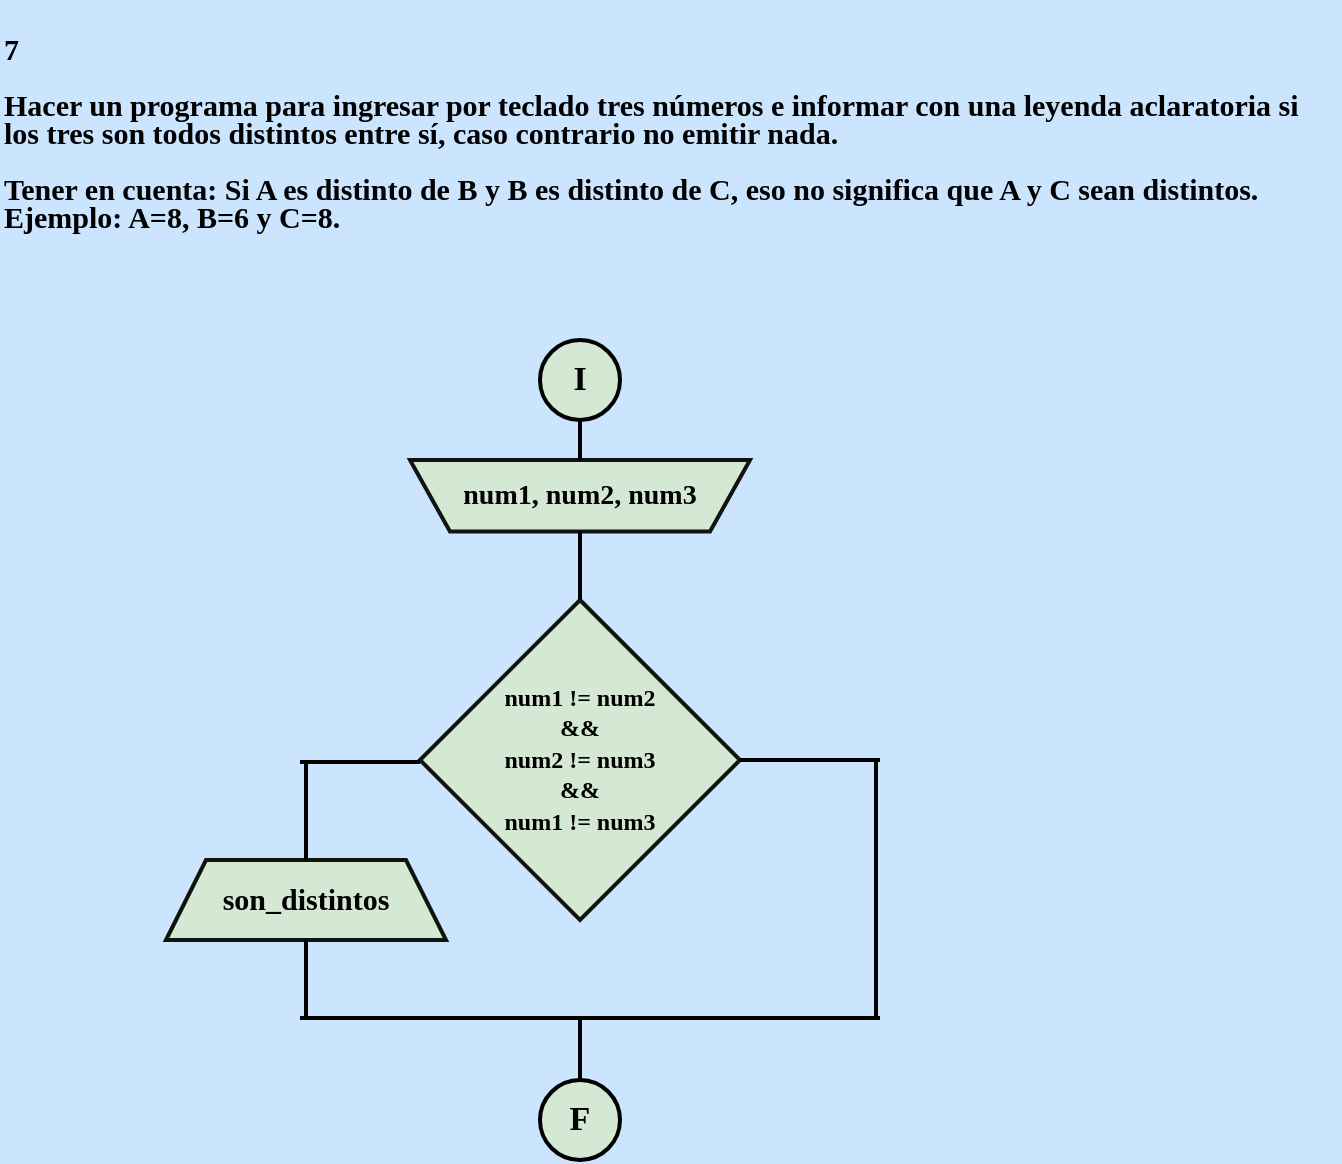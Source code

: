 <mxfile version="24.1.0" type="device">
  <diagram name="Página-1" id="JkeJf53_Tc5DrPLgHJQM">
    <mxGraphModel dx="1420" dy="830" grid="1" gridSize="10" guides="1" tooltips="1" connect="1" arrows="1" fold="1" page="1" pageScale="1" pageWidth="827" pageHeight="1169" background="#CCE5FF" math="0" shadow="0">
      <root>
        <mxCell id="0" />
        <mxCell id="1" parent="0" />
        <mxCell id="Xt3H7Z73HN_w-YoTecYS-1" value="&lt;p style=&quot;line-height: 100%;&quot;&gt;&lt;font style=&quot;font-size: 15px;&quot; color=&quot;#000000&quot; face=&quot;Comic Sans MS&quot;&gt;&lt;b&gt;7&lt;br&gt;&lt;br&gt;Hacer un programa para ingresar por teclado tres números e informar con una leyenda aclaratoria si los tres son todos distintos entre sí, caso contrario no emitir nada. &lt;br&gt;&lt;br&gt;Tener en cuenta: Si A es distinto de B y B es distinto de C, eso no significa que A y C sean distintos. Ejemplo: A=8, B=6 y C=8.&lt;/b&gt;&lt;/font&gt;&lt;/p&gt;" style="text;whiteSpace=wrap;html=1;fontFamily=Architects Daughter;fontSource=https%3A%2F%2Ffonts.googleapis.com%2Fcss%3Ffamily%3DArchitects%2BDaughter;" vertex="1" parent="1">
          <mxGeometry x="90" width="670" height="140" as="geometry" />
        </mxCell>
        <mxCell id="Xt3H7Z73HN_w-YoTecYS-7" value="" style="group;aspect=fixed;" vertex="1" connectable="0" parent="1">
          <mxGeometry x="350" y="170" width="60" height="40" as="geometry" />
        </mxCell>
        <mxCell id="Xt3H7Z73HN_w-YoTecYS-2" value="" style="strokeWidth=2;html=1;shape=mxgraph.flowchart.start_2;whiteSpace=wrap;rounded=0;labelBackgroundColor=none;strokeColor=#000000;align=center;verticalAlign=middle;fontFamily=Helvetica;fontSize=12;fontColor=default;fillColor=#d5e8d4;" vertex="1" parent="Xt3H7Z73HN_w-YoTecYS-7">
          <mxGeometry x="10" width="40" height="40" as="geometry" />
        </mxCell>
        <mxCell id="Xt3H7Z73HN_w-YoTecYS-4" value="&lt;b&gt;&lt;font color=&quot;#000000&quot; style=&quot;font-size: 17px;&quot; face=&quot;Comic Sans MS&quot;&gt;I&lt;/font&gt;&lt;/b&gt;" style="text;strokeColor=none;align=center;fillColor=none;html=1;verticalAlign=middle;whiteSpace=wrap;rounded=0;fontFamily=Architects Daughter;fontSource=https%3A%2F%2Ffonts.googleapis.com%2Fcss%3Ffamily%3DArchitects%2BDaughter;" vertex="1" parent="Xt3H7Z73HN_w-YoTecYS-7">
          <mxGeometry y="5" width="60" height="30" as="geometry" />
        </mxCell>
        <mxCell id="Xt3H7Z73HN_w-YoTecYS-6" style="edgeStyle=orthogonalEdgeStyle;rounded=0;sketch=1;hachureGap=4;jiggle=2;curveFitting=1;orthogonalLoop=1;jettySize=auto;html=1;exitX=0.5;exitY=1;exitDx=0;exitDy=0;fontFamily=Architects Daughter;fontSource=https%3A%2F%2Ffonts.googleapis.com%2Fcss%3Ffamily%3DArchitects%2BDaughter;" edge="1" parent="Xt3H7Z73HN_w-YoTecYS-7" source="Xt3H7Z73HN_w-YoTecYS-4" target="Xt3H7Z73HN_w-YoTecYS-4">
          <mxGeometry relative="1" as="geometry" />
        </mxCell>
        <mxCell id="Xt3H7Z73HN_w-YoTecYS-8" value="" style="group" vertex="1" connectable="0" parent="1">
          <mxGeometry x="350" y="540" width="60" height="40" as="geometry" />
        </mxCell>
        <mxCell id="Xt3H7Z73HN_w-YoTecYS-3" value="" style="strokeWidth=2;html=1;shape=mxgraph.flowchart.start_2;whiteSpace=wrap;rounded=0;labelBackgroundColor=none;strokeColor=#000000;align=center;verticalAlign=middle;fontFamily=Helvetica;fontSize=12;fontColor=default;fillColor=#d5e8d4;aspect=fixed;" vertex="1" parent="Xt3H7Z73HN_w-YoTecYS-8">
          <mxGeometry x="10" width="40" height="40" as="geometry" />
        </mxCell>
        <mxCell id="Xt3H7Z73HN_w-YoTecYS-5" value="&lt;b&gt;&lt;font color=&quot;#000000&quot; style=&quot;font-size: 17px;&quot; face=&quot;Comic Sans MS&quot;&gt;F&lt;/font&gt;&lt;/b&gt;" style="text;strokeColor=none;align=center;fillColor=none;html=1;verticalAlign=middle;whiteSpace=wrap;rounded=0;fontFamily=Architects Daughter;fontSource=https://fonts.googleapis.com/css?family=Architects+Daughter;aspect=fixed;" vertex="1" parent="Xt3H7Z73HN_w-YoTecYS-8">
          <mxGeometry y="5" width="60" height="30" as="geometry" />
        </mxCell>
        <mxCell id="Xt3H7Z73HN_w-YoTecYS-14" value="" style="group" vertex="1" connectable="0" parent="1">
          <mxGeometry x="295" y="230" width="170" height="35.79" as="geometry" />
        </mxCell>
        <mxCell id="Xt3H7Z73HN_w-YoTecYS-9" value="" style="shape=trapezoid;perimeter=trapezoidPerimeter;whiteSpace=wrap;html=1;fixedSize=1;rounded=0;labelBackgroundColor=none;strokeColor=#121211;strokeWidth=2;align=center;verticalAlign=middle;fontFamily=Helvetica;fontSize=12;fontColor=default;fillColor=#d5e8d4;direction=west;container=0;aspect=fixed;" vertex="1" parent="Xt3H7Z73HN_w-YoTecYS-14">
          <mxGeometry width="170" height="35.79" as="geometry">
            <mxRectangle x="-1020" y="-650" width="50" height="40" as="alternateBounds" />
          </mxGeometry>
        </mxCell>
        <mxCell id="Xt3H7Z73HN_w-YoTecYS-13" value="&lt;font face=&quot;Comic Sans MS&quot; color=&quot;#000000&quot;&gt;&lt;span style=&quot;font-size: 14px;&quot;&gt;num1, num2, num3&lt;/span&gt;&lt;/font&gt;" style="text;strokeColor=none;align=center;fillColor=none;html=1;verticalAlign=middle;whiteSpace=wrap;rounded=0;fontFamily=Architects Daughter;fontSource=https%3A%2F%2Ffonts.googleapis.com%2Fcss%3Ffamily%3DArchitects%2BDaughter;fontStyle=1;container=0;aspect=fixed;" vertex="1" parent="Xt3H7Z73HN_w-YoTecYS-14">
          <mxGeometry x="15" y="4.35" width="140" height="27.1" as="geometry" />
        </mxCell>
        <mxCell id="Xt3H7Z73HN_w-YoTecYS-22" value="" style="line;strokeWidth=2;direction=south;html=1;hachureGap=4;fontFamily=Architects Daughter;fontSource=https://fonts.googleapis.com/css?family=Architects+Daughter;strokeColor=#000000;" vertex="1" parent="Xt3H7Z73HN_w-YoTecYS-14">
          <mxGeometry x="80" y="-20" width="10" height="20" as="geometry" />
        </mxCell>
        <mxCell id="Xt3H7Z73HN_w-YoTecYS-16" value="" style="group" vertex="1" connectable="0" parent="1">
          <mxGeometry x="300" y="300" width="160" height="160" as="geometry" />
        </mxCell>
        <mxCell id="Xt3H7Z73HN_w-YoTecYS-12" value="" style="rhombus;whiteSpace=wrap;html=1;rounded=0;labelBackgroundColor=none;strokeColor=#0F140C;strokeWidth=2;align=center;verticalAlign=middle;fontFamily=Helvetica;fontSize=12;fontColor=default;fillColor=#d5e8d4;aspect=fixed;" vertex="1" parent="Xt3H7Z73HN_w-YoTecYS-16">
          <mxGeometry width="160" height="160" as="geometry" />
        </mxCell>
        <mxCell id="Xt3H7Z73HN_w-YoTecYS-15" value="&lt;b style=&quot;&quot;&gt;&lt;font face=&quot;Comic Sans MS&quot; color=&quot;#000000&quot; style=&quot;font-size: 12px;&quot;&gt;num1 != num2&lt;/font&gt;&lt;/b&gt;&lt;div style=&quot;&quot;&gt;&lt;b&gt;&lt;font face=&quot;Comic Sans MS&quot; color=&quot;#000000&quot; style=&quot;font-size: 12px;&quot;&gt;&amp;amp;&amp;amp;&lt;/font&gt;&lt;/b&gt;&lt;/div&gt;&lt;div style=&quot;&quot;&gt;&lt;b style=&quot;&quot;&gt;&lt;font face=&quot;Comic Sans MS&quot; color=&quot;#000000&quot; style=&quot;font-size: 12px;&quot;&gt;num2 != num3&lt;/font&gt;&lt;/b&gt;&lt;/div&gt;&lt;div style=&quot;&quot;&gt;&lt;b style=&quot;&quot;&gt;&lt;font face=&quot;Comic Sans MS&quot; color=&quot;#000000&quot; style=&quot;font-size: 12px;&quot;&gt;&amp;amp;&amp;amp;&lt;/font&gt;&lt;/b&gt;&lt;/div&gt;&lt;div style=&quot;&quot;&gt;&lt;b style=&quot;&quot;&gt;&lt;font face=&quot;Comic Sans MS&quot; color=&quot;#000000&quot; style=&quot;font-size: 12px;&quot;&gt;num1 != num3&lt;/font&gt;&lt;/b&gt;&lt;/div&gt;" style="text;strokeColor=none;align=center;fillColor=none;html=1;verticalAlign=middle;whiteSpace=wrap;rounded=0;fontFamily=Architects Daughter;fontSource=https%3A%2F%2Ffonts.googleapis.com%2Fcss%3Ffamily%3DArchitects%2BDaughter;aspect=fixed;" vertex="1" parent="Xt3H7Z73HN_w-YoTecYS-16">
          <mxGeometry x="30" y="55" width="100" height="50" as="geometry" />
        </mxCell>
        <mxCell id="Xt3H7Z73HN_w-YoTecYS-18" value="" style="group" vertex="1" connectable="0" parent="1">
          <mxGeometry x="173" y="430" width="140" height="40" as="geometry" />
        </mxCell>
        <mxCell id="Xt3H7Z73HN_w-YoTecYS-10" value="" style="shape=trapezoid;perimeter=trapezoidPerimeter;whiteSpace=wrap;html=1;fixedSize=1;rounded=0;labelBackgroundColor=none;strokeColor=#0F140C;strokeWidth=2;align=center;verticalAlign=middle;fontFamily=Helvetica;fontSize=12;fontColor=default;fillColor=#d5e8d4;aspect=fixed;" vertex="1" parent="Xt3H7Z73HN_w-YoTecYS-18">
          <mxGeometry width="140" height="40" as="geometry" />
        </mxCell>
        <mxCell id="Xt3H7Z73HN_w-YoTecYS-17" value="&lt;font color=&quot;#000000&quot; size=&quot;1&quot; face=&quot;Comic Sans MS&quot;&gt;&lt;b style=&quot;font-size: 15px;&quot;&gt;son_distintos&lt;/b&gt;&lt;/font&gt;" style="text;strokeColor=none;align=center;fillColor=none;html=1;verticalAlign=middle;whiteSpace=wrap;rounded=0;fontFamily=Architects Daughter;fontSource=https%3A%2F%2Ffonts.googleapis.com%2Fcss%3Ffamily%3DArchitects%2BDaughter;aspect=fixed;" vertex="1" parent="Xt3H7Z73HN_w-YoTecYS-18">
          <mxGeometry x="20" y="5" width="100" height="30" as="geometry" />
        </mxCell>
        <mxCell id="Xt3H7Z73HN_w-YoTecYS-19" value="" style="line;strokeWidth=2;direction=south;html=1;hachureGap=4;fontFamily=Architects Daughter;fontSource=https://fonts.googleapis.com/css?family=Architects+Daughter;strokeColor=#000000;" vertex="1" parent="1">
          <mxGeometry x="238" y="380" width="10" height="50" as="geometry" />
        </mxCell>
        <mxCell id="Xt3H7Z73HN_w-YoTecYS-20" value="" style="line;strokeWidth=2;direction=south;html=1;hachureGap=4;fontFamily=Architects Daughter;fontSource=https://fonts.googleapis.com/css?family=Architects+Daughter;strokeColor=#000000;" vertex="1" parent="1">
          <mxGeometry x="238" y="470" width="10" height="40" as="geometry" />
        </mxCell>
        <mxCell id="Xt3H7Z73HN_w-YoTecYS-21" value="" style="line;strokeWidth=2;direction=south;html=1;hachureGap=4;fontFamily=Architects Daughter;fontSource=https://fonts.googleapis.com/css?family=Architects+Daughter;strokeColor=#000000;" vertex="1" parent="1">
          <mxGeometry x="375" y="265.79" width="10" height="34.21" as="geometry" />
        </mxCell>
        <mxCell id="Xt3H7Z73HN_w-YoTecYS-25" value="" style="line;strokeWidth=2;html=1;perimeter=backbonePerimeter;points=[];outlineConnect=0;hachureGap=4;fontFamily=Architects Daughter;fontSource=https://fonts.googleapis.com/css?family=Architects+Daughter;strokeColor=#000000;" vertex="1" parent="1">
          <mxGeometry x="460" y="375" width="70" height="10" as="geometry" />
        </mxCell>
        <mxCell id="Xt3H7Z73HN_w-YoTecYS-26" value="" style="line;strokeWidth=2;html=1;perimeter=backbonePerimeter;points=[];outlineConnect=0;hachureGap=4;fontFamily=Architects Daughter;fontSource=https://fonts.googleapis.com/css?family=Architects+Daughter;strokeColor=#000000;" vertex="1" parent="1">
          <mxGeometry x="240" y="376" width="60" height="10" as="geometry" />
        </mxCell>
        <mxCell id="Xt3H7Z73HN_w-YoTecYS-27" value="" style="line;strokeWidth=2;html=1;perimeter=backbonePerimeter;points=[];outlineConnect=0;hachureGap=4;fontFamily=Architects Daughter;fontSource=https://fonts.googleapis.com/css?family=Architects+Daughter;strokeColor=#000000;" vertex="1" parent="1">
          <mxGeometry x="240" y="504" width="290" height="10" as="geometry" />
        </mxCell>
        <mxCell id="Xt3H7Z73HN_w-YoTecYS-28" value="" style="line;strokeWidth=2;direction=south;html=1;hachureGap=4;fontFamily=Architects Daughter;fontSource=https://fonts.googleapis.com/css?family=Architects+Daughter;strokeColor=#000000;" vertex="1" parent="1">
          <mxGeometry x="523" y="380" width="10" height="130" as="geometry" />
        </mxCell>
        <mxCell id="Xt3H7Z73HN_w-YoTecYS-29" value="" style="line;strokeWidth=2;direction=south;html=1;hachureGap=4;fontFamily=Architects Daughter;fontSource=https://fonts.googleapis.com/css?family=Architects+Daughter;strokeColor=#000000;" vertex="1" parent="1">
          <mxGeometry x="375" y="510" width="10" height="30" as="geometry" />
        </mxCell>
      </root>
    </mxGraphModel>
  </diagram>
</mxfile>
